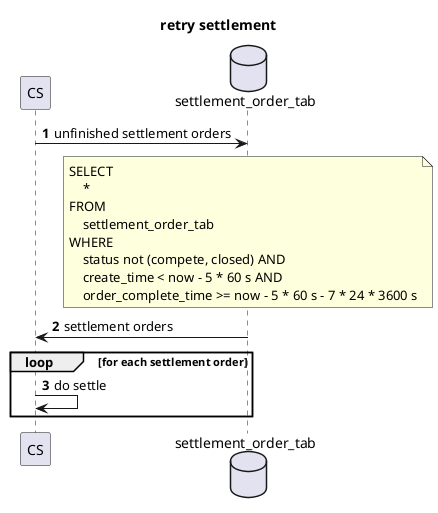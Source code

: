 @startuml
autonumber

title retry settlement

participant CS as CS
database settlement_order_tab

CS -> settlement_order_tab: unfinished settlement orders
note over settlement_order_tab
SELECT
    *
FROM
    settlement_order_tab
WHERE
    status not (compete, closed) AND
    create_time < now - 5 * 60 s AND
    order_complete_time >= now - 5 * 60 s - 7 * 24 * 3600 s
end note
CS <- settlement_order_tab: settlement orders

loop for each settlement order
CS -> CS: do settle
end loop

@enduml
